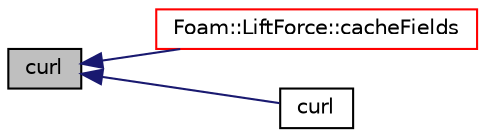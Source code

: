 digraph "curl"
{
  bgcolor="transparent";
  edge [fontname="Helvetica",fontsize="10",labelfontname="Helvetica",labelfontsize="10"];
  node [fontname="Helvetica",fontsize="10",shape=record];
  rankdir="LR";
  Node1318 [label="curl",height=0.2,width=0.4,color="black", fillcolor="grey75", style="filled", fontcolor="black"];
  Node1318 -> Node1319 [dir="back",color="midnightblue",fontsize="10",style="solid",fontname="Helvetica"];
  Node1319 [label="Foam::LiftForce::cacheFields",height=0.2,width=0.4,color="red",URL="$a25265.html#a6005414ac27ae3e0b5a783ba216c1906",tooltip="Cache fields. "];
  Node1318 -> Node1321 [dir="back",color="midnightblue",fontsize="10",style="solid",fontname="Helvetica"];
  Node1321 [label="curl",height=0.2,width=0.4,color="black",URL="$a21861.html#a77672b727d6e6b30a767ddafe7a2b04c"];
}

